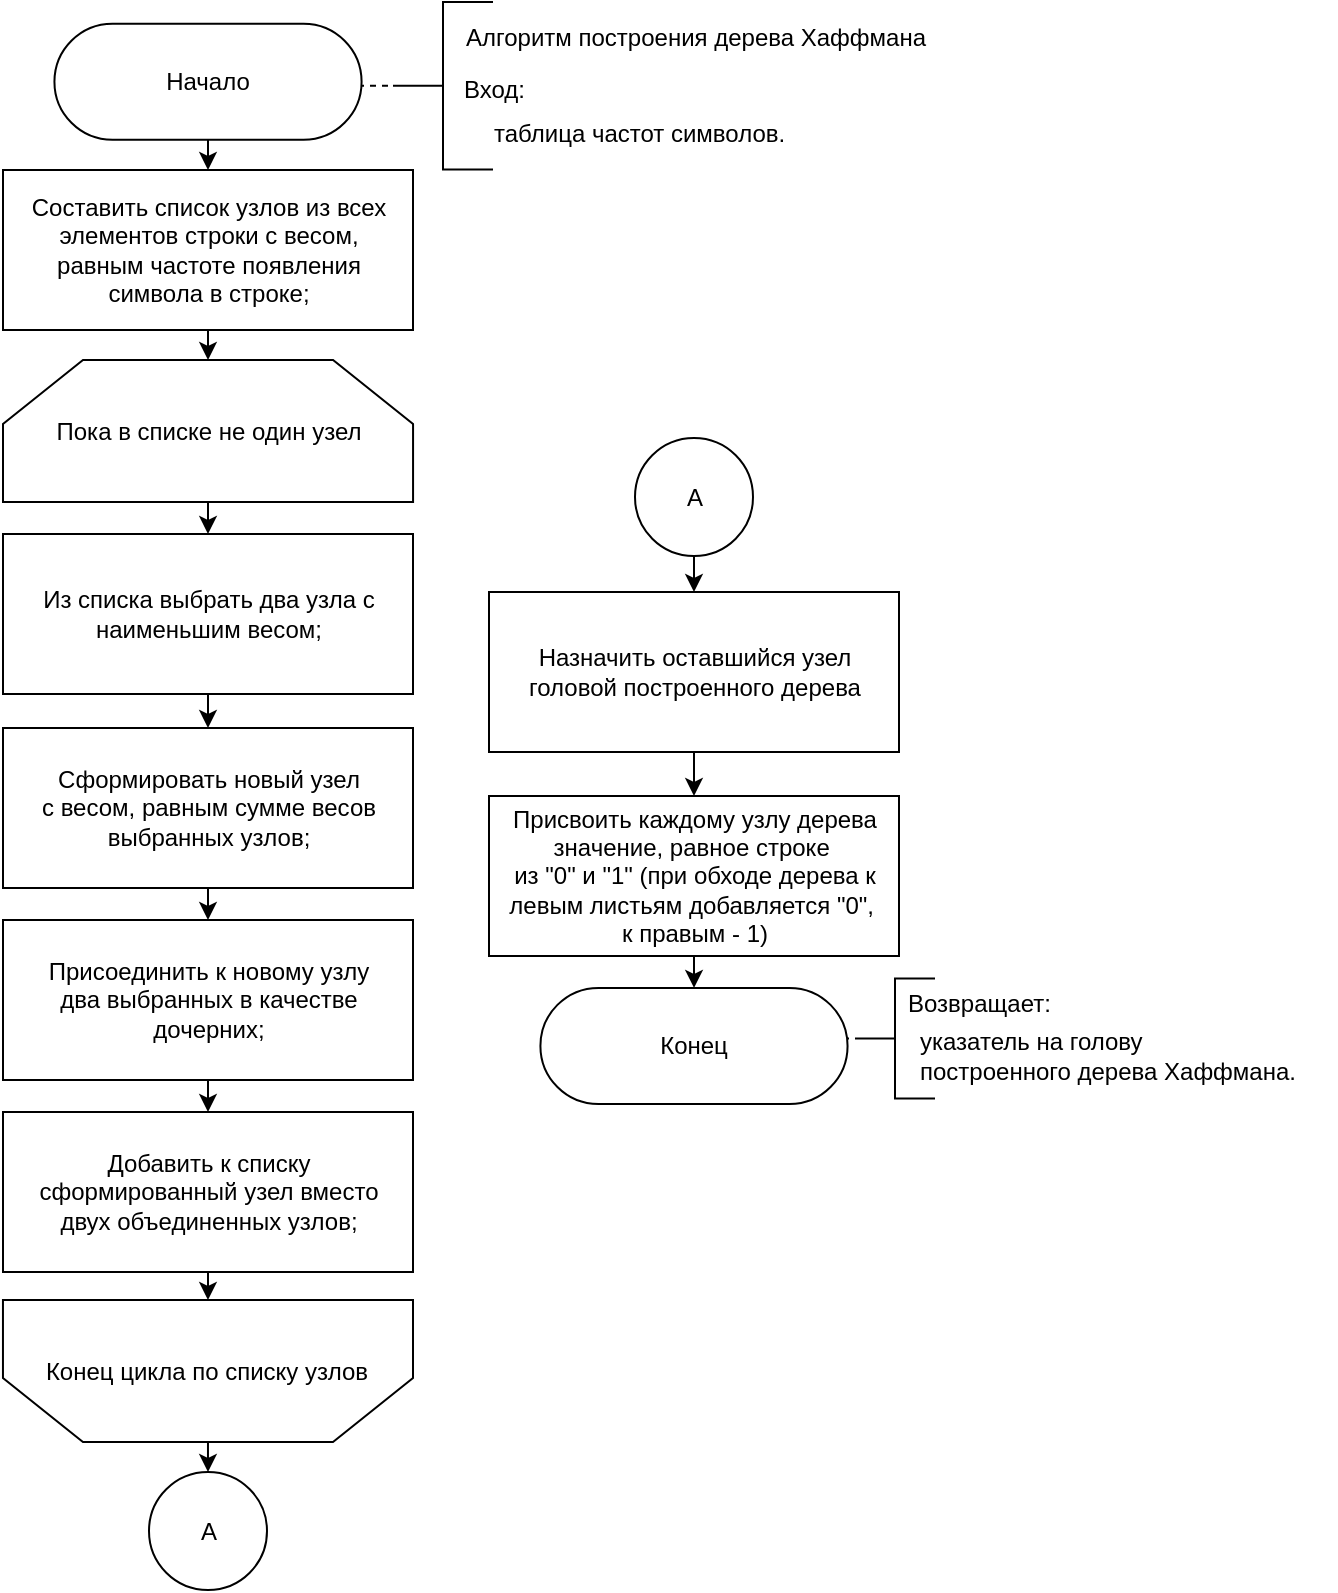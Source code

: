 <mxfile>
    <diagram id="tPg7lvVMtvuBfPQgrAko" name="Страница 1">
        <mxGraphModel dx="615" dy="829" grid="1" gridSize="10" guides="1" tooltips="1" connect="1" arrows="1" fold="1" page="1" pageScale="1" pageWidth="827" pageHeight="1169" math="0" shadow="0">
            <root>
                <mxCell id="0"/>
                <mxCell id="1" parent="0"/>
                <mxCell id="76" style="edgeStyle=none;html=1;entryX=0;entryY=0.5;entryDx=0;entryDy=0;entryPerimeter=0;fontSize=12;endArrow=none;endFill=0;dashed=1;exitX=1;exitY=0.5;exitDx=0;exitDy=0;exitPerimeter=0;" parent="1" target="79" edge="1">
                    <mxGeometry relative="1" as="geometry">
                        <mxPoint x="300" y="81.88" as="sourcePoint"/>
                    </mxGeometry>
                </mxCell>
                <mxCell id="77" style="edgeStyle=none;html=1;exitX=0.5;exitY=0;exitDx=0;exitDy=0;" parent="1" source="113" target="84" edge="1">
                    <mxGeometry relative="1" as="geometry">
                        <mxPoint x="225" y="108.13" as="sourcePoint"/>
                    </mxGeometry>
                </mxCell>
                <mxCell id="79" value="" style="strokeWidth=1;html=1;shape=mxgraph.flowchart.annotation_2;align=left;labelPosition=right;pointerEvents=1;strokeColor=default;fontSize=13;gradientColor=none;" parent="1" vertex="1">
                    <mxGeometry x="317.5" y="40" width="50" height="83.75" as="geometry"/>
                </mxCell>
                <mxCell id="80" value="&lt;span style=&quot;font-size: 12px;&quot;&gt;&lt;font style=&quot;color: rgb(0, 0, 0);&quot;&gt;Алгоритм построения дерева Хаффмана&lt;/font&gt;&lt;/span&gt;" style="text;html=1;align=left;verticalAlign=middle;resizable=0;points=[];autosize=1;strokeColor=none;fillColor=none;fontSize=13;strokeWidth=1;" parent="1" vertex="1">
                    <mxGeometry x="352" y="42.42" width="260" height="30" as="geometry"/>
                </mxCell>
                <mxCell id="81" value="Вход:" style="text;html=1;align=left;verticalAlign=middle;resizable=0;points=[];autosize=1;strokeColor=none;fillColor=none;fontSize=12;" parent="1" vertex="1">
                    <mxGeometry x="351" y="68.82" width="50" height="30" as="geometry"/>
                </mxCell>
                <mxCell id="82" value="таблица частот символов." style="text;html=1;align=left;verticalAlign=middle;resizable=0;points=[];autosize=1;strokeColor=none;fillColor=none;fontSize=12;" parent="1" vertex="1">
                    <mxGeometry x="365.5" y="91.33" width="170" height="30" as="geometry"/>
                </mxCell>
                <mxCell id="83" style="edgeStyle=none;html=1;exitX=0.5;exitY=1;exitDx=0;exitDy=0;entryX=0.5;entryY=0;entryDx=0;entryDy=0;" parent="1" source="84" target="114" edge="1">
                    <mxGeometry relative="1" as="geometry">
                        <mxPoint x="225" y="259.38" as="targetPoint"/>
                    </mxGeometry>
                </mxCell>
                <mxCell id="84" value="Составить список узлов из всех элементов строки с весом, &lt;br&gt;равным частоте появления &lt;br&gt;символа в строке;" style="rounded=0;whiteSpace=wrap;html=1;strokeColor=default;strokeWidth=1;fontSize=12;gradientColor=none;" parent="1" vertex="1">
                    <mxGeometry x="122.5" y="124" width="205" height="80" as="geometry"/>
                </mxCell>
                <mxCell id="86" style="edgeStyle=none;html=1;entryX=0;entryY=0.5;entryDx=0;entryDy=0;entryPerimeter=0;fontSize=12;endArrow=none;endFill=0;dashed=1;exitX=1;exitY=0.5;exitDx=0;exitDy=0;exitPerimeter=0;" parent="1" target="87" edge="1">
                    <mxGeometry relative="1" as="geometry">
                        <mxPoint x="536.5" y="558.23" as="sourcePoint"/>
                    </mxGeometry>
                </mxCell>
                <mxCell id="87" value="" style="strokeWidth=1;html=1;shape=mxgraph.flowchart.annotation_2;align=left;labelPosition=right;pointerEvents=1;strokeColor=default;fontSize=13;gradientColor=none;" parent="1" vertex="1">
                    <mxGeometry x="548.5" y="528.23" width="40" height="60" as="geometry"/>
                </mxCell>
                <mxCell id="88" value="Возвращает:" style="text;html=1;align=left;verticalAlign=middle;resizable=0;points=[];autosize=1;strokeColor=none;fillColor=none;fontSize=12;" parent="1" vertex="1">
                    <mxGeometry x="572.5" y="526.48" width="100" height="30" as="geometry"/>
                </mxCell>
                <mxCell id="89" value="указатель на голову&amp;nbsp;&lt;div&gt;&lt;font style=&quot;color: rgb(0, 0, 0);&quot;&gt;построенного дерева Хаффмана.&lt;/font&gt;&lt;/div&gt;" style="text;html=1;align=left;verticalAlign=middle;resizable=0;points=[];autosize=1;strokeColor=none;fillColor=none;fontSize=12;" parent="1" vertex="1">
                    <mxGeometry x="578.5" y="547.23" width="210" height="40" as="geometry"/>
                </mxCell>
                <mxCell id="90" style="edgeStyle=orthogonalEdgeStyle;rounded=0;html=1;exitX=0.5;exitY=1;exitDx=0;exitDy=0;entryX=0.5;entryY=0;entryDx=0;entryDy=0;" parent="1" source="91" target="93" edge="1">
                    <mxGeometry relative="1" as="geometry"/>
                </mxCell>
                <mxCell id="91" value="Из списка выбрать два узла с наименьшим весом;" style="rounded=0;whiteSpace=wrap;html=1;strokeColor=default;strokeWidth=1;fontSize=12;gradientColor=none;" parent="1" vertex="1">
                    <mxGeometry x="122.5" y="306" width="205" height="80" as="geometry"/>
                </mxCell>
                <mxCell id="92" style="edgeStyle=orthogonalEdgeStyle;rounded=0;html=1;exitX=0.5;exitY=1;exitDx=0;exitDy=0;entryX=0.5;entryY=0;entryDx=0;entryDy=0;" parent="1" source="93" target="95" edge="1">
                    <mxGeometry relative="1" as="geometry"/>
                </mxCell>
                <mxCell id="93" value="Сформировать новый узел &lt;br&gt;с весом, равным сумме весов выбранных узлов;" style="rounded=0;whiteSpace=wrap;html=1;strokeColor=default;strokeWidth=1;fontSize=12;gradientColor=none;" parent="1" vertex="1">
                    <mxGeometry x="122.5" y="403" width="205" height="80" as="geometry"/>
                </mxCell>
                <mxCell id="94" style="edgeStyle=orthogonalEdgeStyle;rounded=0;html=1;exitX=0.5;exitY=1;exitDx=0;exitDy=0;entryX=0.5;entryY=0;entryDx=0;entryDy=0;" parent="1" source="95" target="97" edge="1">
                    <mxGeometry relative="1" as="geometry"/>
                </mxCell>
                <mxCell id="95" value="Присоединить к новому узлу&lt;br&gt;два выбранных в качестве дочерних;" style="rounded=0;whiteSpace=wrap;html=1;strokeColor=default;strokeWidth=1;fontSize=12;gradientColor=none;" parent="1" vertex="1">
                    <mxGeometry x="122.5" y="499" width="205" height="80" as="geometry"/>
                </mxCell>
                <mxCell id="96" style="edgeStyle=orthogonalEdgeStyle;rounded=0;html=1;exitX=0.5;exitY=1;exitDx=0;exitDy=0;entryX=0.5;entryY=1;entryDx=0;entryDy=0;" parent="1" source="97" target="116" edge="1">
                    <mxGeometry relative="1" as="geometry">
                        <mxPoint x="225" y="712" as="targetPoint"/>
                    </mxGeometry>
                </mxCell>
                <mxCell id="97" value="Добавить к списку сформированный узел вместо &lt;br&gt;двух объединенных узлов;" style="rounded=0;whiteSpace=wrap;html=1;strokeColor=default;strokeWidth=1;fontSize=12;gradientColor=none;" parent="1" vertex="1">
                    <mxGeometry x="122.5" y="595" width="205" height="80" as="geometry"/>
                </mxCell>
                <mxCell id="101" style="edgeStyle=orthogonalEdgeStyle;rounded=0;html=1;exitX=0.5;exitY=1;exitDx=0;exitDy=0;entryX=0.5;entryY=1;entryDx=0;entryDy=0;" parent="1" source="107" target="118" edge="1">
                    <mxGeometry relative="1" as="geometry">
                        <mxPoint x="461.13" y="545.76" as="sourcePoint"/>
                        <mxPoint x="462.85" y="532.4" as="targetPoint"/>
                        <Array as="points">
                            <mxPoint x="468" y="530"/>
                            <mxPoint x="468" y="530"/>
                        </Array>
                    </mxGeometry>
                </mxCell>
                <mxCell id="102" value="Назначить оставшийся узел головой построенного дерева" style="rounded=0;whiteSpace=wrap;html=1;strokeColor=default;strokeWidth=1;fontSize=12;gradientColor=none;" parent="1" vertex="1">
                    <mxGeometry x="365.5" y="335" width="205" height="80" as="geometry"/>
                </mxCell>
                <mxCell id="107" value="Присвоить каждому узлу дерева значение, равное строке&amp;nbsp;&lt;div&gt;&lt;font&gt;&lt;font&gt;&lt;font style=&quot;color: rgb(0, 0, 0);&quot;&gt;из &quot;0&quot; и &quot;1&quot;&amp;nbsp;&lt;/font&gt;&lt;span style=&quot;background-color: transparent;&quot;&gt;&lt;font style=&quot;color: rgb(0, 0, 0);&quot;&gt;(при обходе дерева&amp;nbsp;&lt;/font&gt;&lt;/span&gt;&lt;span style=&quot;background-color: transparent;&quot;&gt;&lt;font style=&quot;color: rgb(0, 0, 0);&quot;&gt;к левым листьям&amp;nbsp;&lt;/font&gt;&lt;/span&gt;&lt;/font&gt;&lt;span style=&quot;background-color: transparent;&quot;&gt;&lt;font style=&quot;color: rgb(0, 0, 0);&quot;&gt;добавляется &quot;0&quot;,&amp;nbsp;&lt;/font&gt;&lt;/span&gt;&lt;/font&gt;&lt;div&gt;&lt;span style=&quot;background-color: transparent;&quot;&gt;&lt;font style=&quot;color: rgb(0, 0, 0);&quot;&gt;к правым - 1)&lt;/font&gt;&lt;/span&gt;&lt;/div&gt;&lt;/div&gt;" style="rounded=0;whiteSpace=wrap;html=1;strokeColor=default;strokeWidth=1;fontSize=12;gradientColor=none;" parent="1" vertex="1">
                    <mxGeometry x="365.5" y="437" width="205" height="80" as="geometry"/>
                </mxCell>
                <mxCell id="108" style="edgeStyle=none;html=1;exitX=0.5;exitY=1;exitDx=0;exitDy=0;entryX=0.5;entryY=0;entryDx=0;entryDy=0;" parent="1" source="102" target="107" edge="1">
                    <mxGeometry relative="1" as="geometry"/>
                </mxCell>
                <mxCell id="109" value="А" style="ellipse;whiteSpace=wrap;html=1;aspect=fixed;" parent="1" vertex="1">
                    <mxGeometry x="195.5" y="775" width="59" height="59" as="geometry"/>
                </mxCell>
                <mxCell id="112" style="edgeStyle=none;html=1;exitX=0.5;exitY=1;exitDx=0;exitDy=0;entryX=0.5;entryY=0;entryDx=0;entryDy=0;" parent="1" source="111" target="102" edge="1">
                    <mxGeometry relative="1" as="geometry"/>
                </mxCell>
                <mxCell id="111" value="А" style="ellipse;whiteSpace=wrap;html=1;aspect=fixed;" parent="1" vertex="1">
                    <mxGeometry x="438.5" y="258" width="59" height="59" as="geometry"/>
                </mxCell>
                <mxCell id="113" value="&lt;span style=&quot;color: rgb(0, 0, 0); font-family: Helvetica; font-size: 12px;&quot;&gt;Начало&lt;/span&gt;" style="rounded=1;whiteSpace=wrap;html=1;fontSize=14;spacing=3;strokeWidth=1;glass=0;flipH=1;flipV=0;rotation=0;direction=west;arcSize=50;fontFamily=Times New Roman;" vertex="1" parent="1">
                    <mxGeometry x="148.22" y="50.85" width="153.57" height="58.06" as="geometry"/>
                </mxCell>
                <mxCell id="115" style="edgeStyle=none;html=1;exitX=0.5;exitY=1;exitDx=0;exitDy=0;entryX=0.5;entryY=0;entryDx=0;entryDy=0;" edge="1" parent="1" source="114" target="91">
                    <mxGeometry relative="1" as="geometry"/>
                </mxCell>
                <mxCell id="114" value="Пока в списке не один узел" style="shape=loopLimit;whiteSpace=wrap;html=1;size=40;" vertex="1" parent="1">
                    <mxGeometry x="122.5" y="219" width="205.03" height="71" as="geometry"/>
                </mxCell>
                <mxCell id="117" style="edgeStyle=none;html=1;exitX=0.5;exitY=0;exitDx=0;exitDy=0;entryX=0.5;entryY=0;entryDx=0;entryDy=0;" edge="1" parent="1" source="116" target="109">
                    <mxGeometry relative="1" as="geometry"/>
                </mxCell>
                <mxCell id="116" value="&lt;span style=&quot;color: rgb(0, 0, 0);&quot;&gt;Конец цикла по списку узлов&lt;/span&gt;" style="shape=loopLimit;whiteSpace=wrap;html=1;size=40;direction=west;" vertex="1" parent="1">
                    <mxGeometry x="122.48" y="689" width="205.02" height="71" as="geometry"/>
                </mxCell>
                <mxCell id="118" value="&lt;span style=&quot;color: rgb(0, 0, 0); font-family: Helvetica; font-size: 12px;&quot;&gt;Конец&lt;/span&gt;" style="rounded=1;whiteSpace=wrap;html=1;fontSize=14;spacing=3;strokeWidth=1;glass=0;flipH=1;flipV=0;rotation=0;direction=west;arcSize=50;fontFamily=Times New Roman;" vertex="1" parent="1">
                    <mxGeometry x="391.21" y="532.94" width="153.57" height="58.06" as="geometry"/>
                </mxCell>
            </root>
        </mxGraphModel>
    </diagram>
</mxfile>